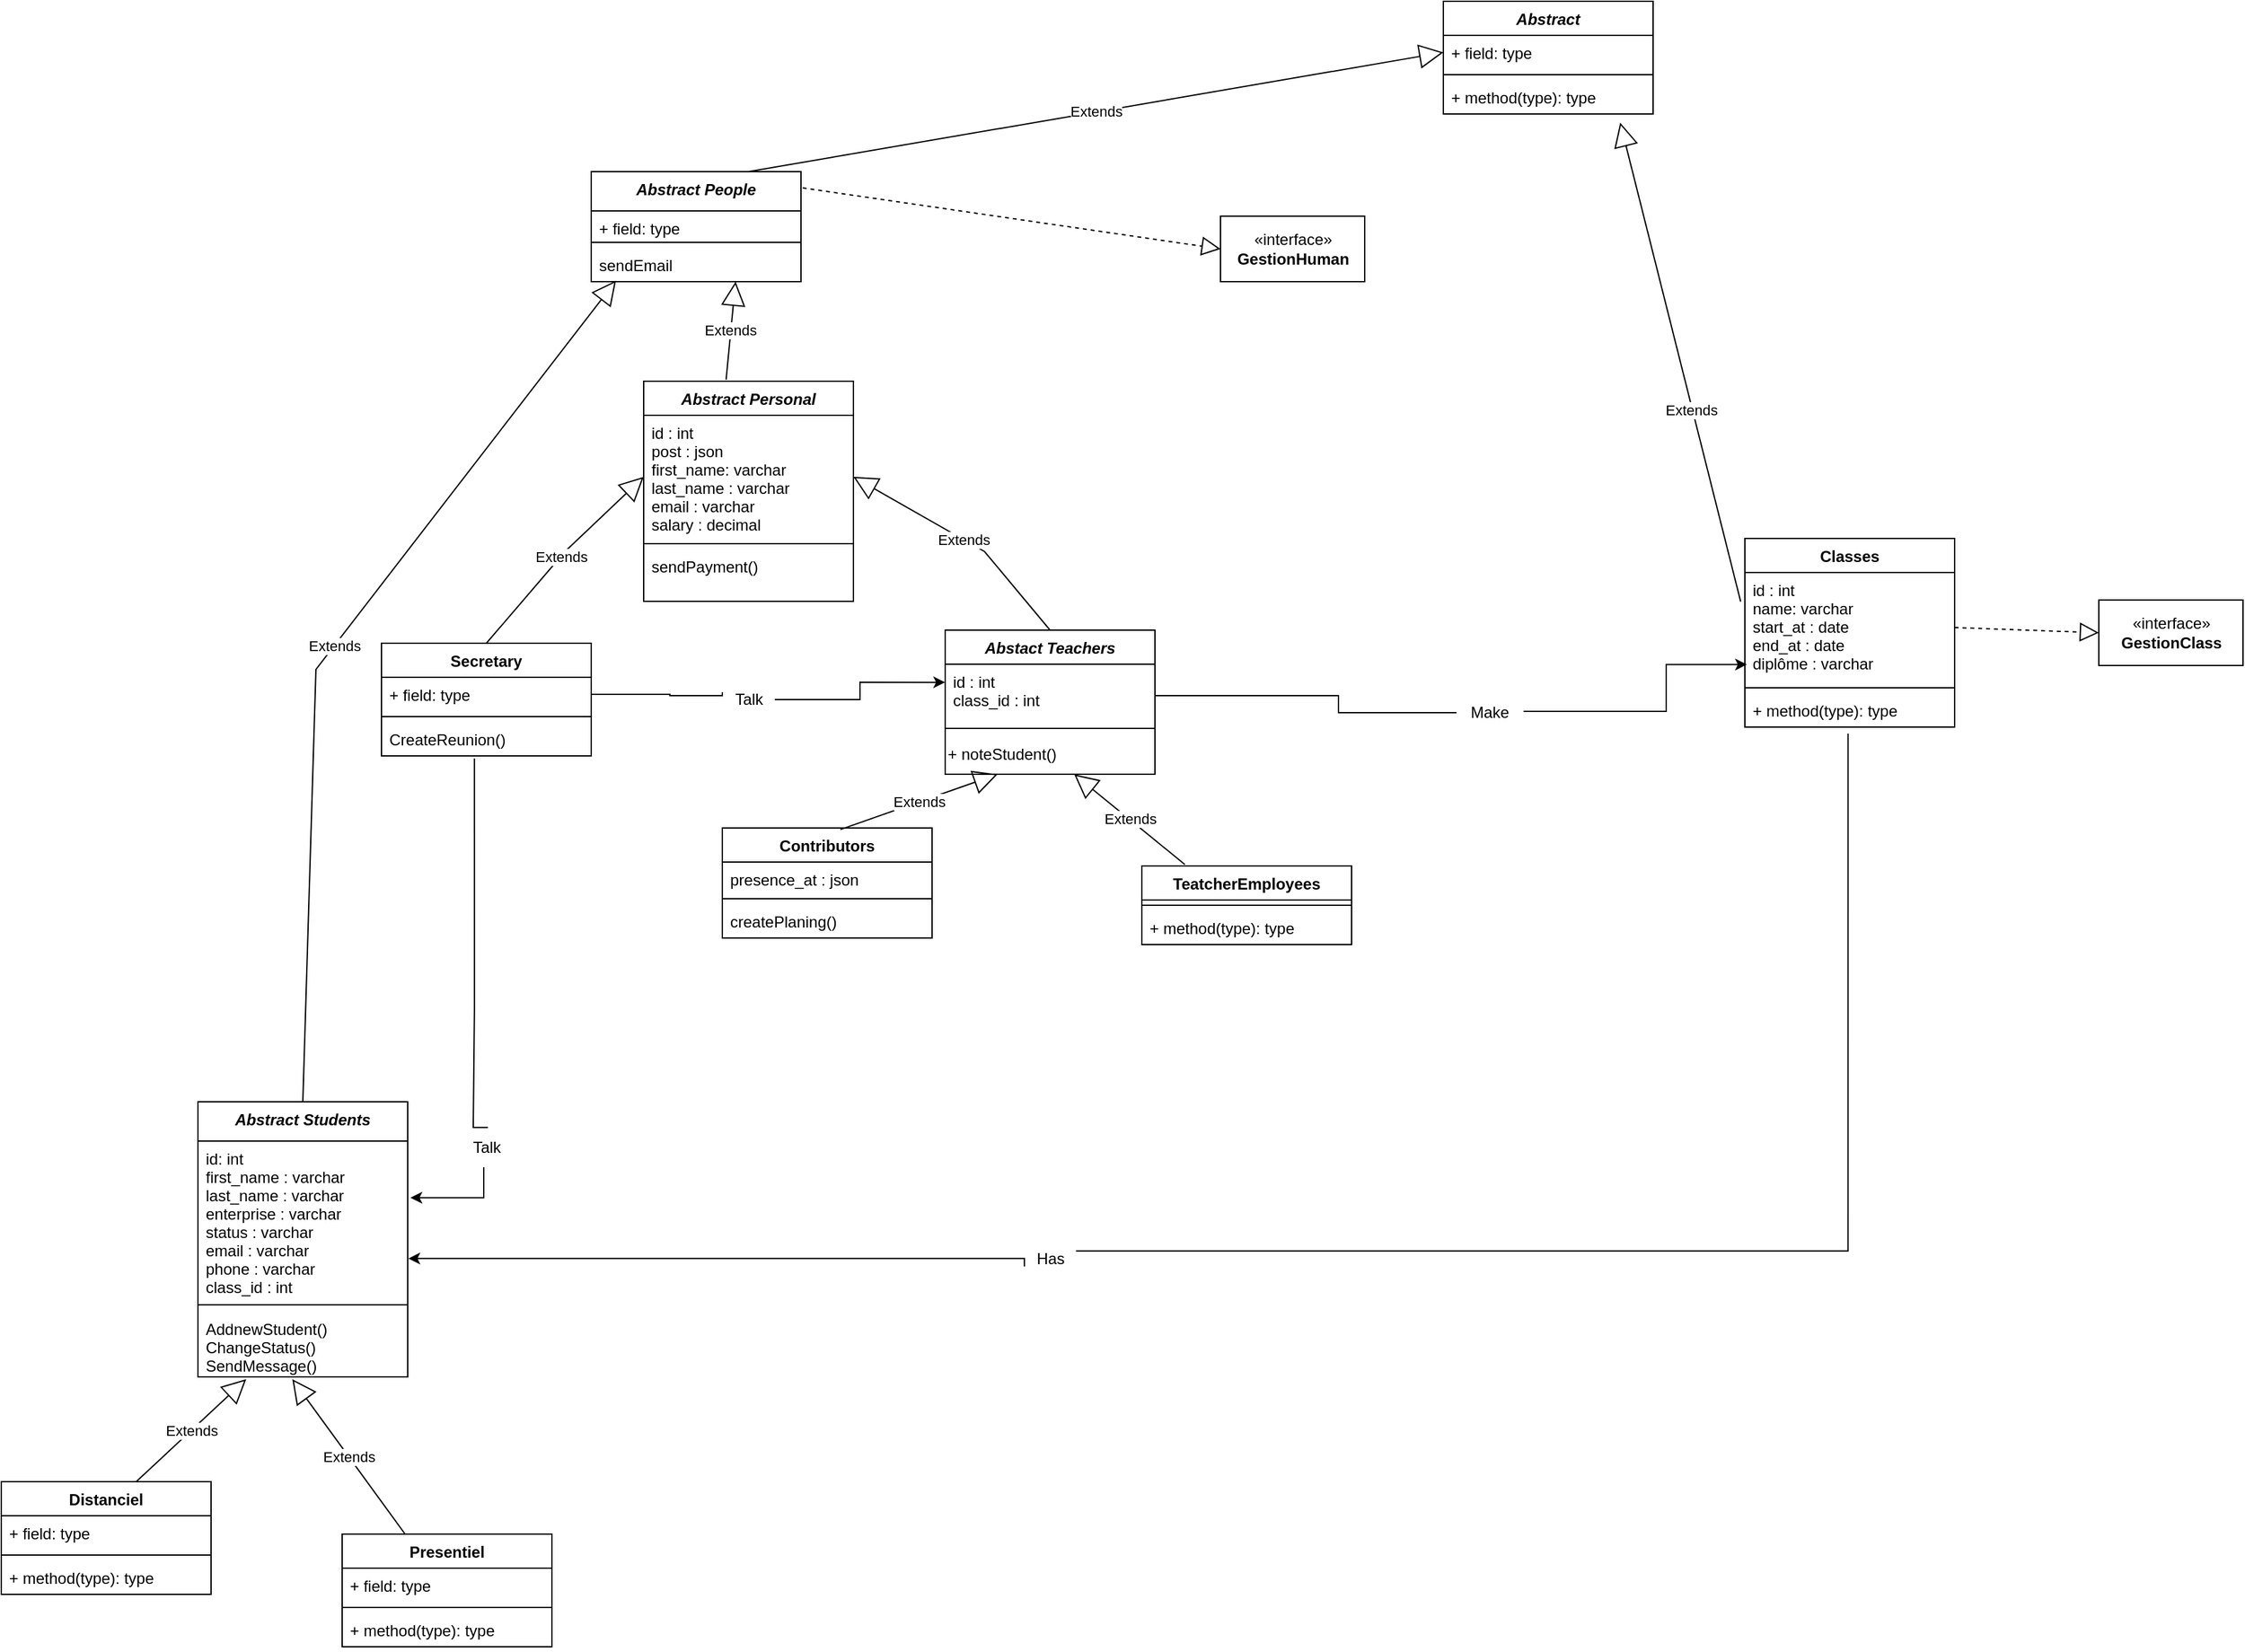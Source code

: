 <mxfile version="20.2.7" type="github">
  <diagram id="zi9SmSm2vzH9jf3Iy3Qq" name="Page-1">
    <mxGraphModel dx="2390" dy="2298" grid="1" gridSize="10" guides="1" tooltips="1" connect="1" arrows="1" fold="1" page="1" pageScale="1" pageWidth="1169" pageHeight="1654" math="0" shadow="0">
      <root>
        <mxCell id="0" />
        <mxCell id="1" parent="0" />
        <mxCell id="aC4myqWj9r63JjZcvoJ0-1" value="TeatcherEmployees" style="swimlane;fontStyle=1;align=center;verticalAlign=top;childLayout=stackLayout;horizontal=1;startSize=26;horizontalStack=0;resizeParent=1;resizeParentMax=0;resizeLast=0;collapsible=1;marginBottom=0;" parent="1" vertex="1">
          <mxGeometry x="820" y="420" width="160" height="60" as="geometry" />
        </mxCell>
        <mxCell id="aC4myqWj9r63JjZcvoJ0-3" value="" style="line;strokeWidth=1;fillColor=none;align=left;verticalAlign=middle;spacingTop=-1;spacingLeft=3;spacingRight=3;rotatable=0;labelPosition=right;points=[];portConstraint=eastwest;" parent="aC4myqWj9r63JjZcvoJ0-1" vertex="1">
          <mxGeometry y="26" width="160" height="8" as="geometry" />
        </mxCell>
        <mxCell id="aC4myqWj9r63JjZcvoJ0-4" value="+ method(type): type" style="text;strokeColor=none;fillColor=none;align=left;verticalAlign=top;spacingLeft=4;spacingRight=4;overflow=hidden;rotatable=0;points=[[0,0.5],[1,0.5]];portConstraint=eastwest;" parent="aC4myqWj9r63JjZcvoJ0-1" vertex="1">
          <mxGeometry y="34" width="160" height="26" as="geometry" />
        </mxCell>
        <mxCell id="aC4myqWj9r63JjZcvoJ0-5" value="Abstact Teachers" style="swimlane;fontStyle=3;align=center;verticalAlign=top;childLayout=stackLayout;horizontal=1;startSize=26;horizontalStack=0;resizeParent=1;resizeParentMax=0;resizeLast=0;collapsible=1;marginBottom=0;" parent="1" vertex="1">
          <mxGeometry x="670" y="240" width="160" height="110" as="geometry" />
        </mxCell>
        <mxCell id="aC4myqWj9r63JjZcvoJ0-6" value="id : int&#xa;class_id : int" style="text;strokeColor=none;fillColor=none;align=left;verticalAlign=top;spacingLeft=4;spacingRight=4;overflow=hidden;rotatable=0;points=[[0,0.5],[1,0.5]];portConstraint=eastwest;" parent="aC4myqWj9r63JjZcvoJ0-5" vertex="1">
          <mxGeometry y="26" width="160" height="44" as="geometry" />
        </mxCell>
        <mxCell id="aC4myqWj9r63JjZcvoJ0-7" value="" style="line;strokeWidth=1;fillColor=none;align=left;verticalAlign=middle;spacingTop=-1;spacingLeft=3;spacingRight=3;rotatable=0;labelPosition=right;points=[];portConstraint=eastwest;" parent="aC4myqWj9r63JjZcvoJ0-5" vertex="1">
          <mxGeometry y="70" width="160" height="10" as="geometry" />
        </mxCell>
        <mxCell id="XkjxzY4MeKNiRCZVV2jv-10" value="+ noteStudent()" style="text;html=1;align=left;verticalAlign=middle;resizable=0;points=[];autosize=1;strokeColor=none;fillColor=none;" vertex="1" parent="aC4myqWj9r63JjZcvoJ0-5">
          <mxGeometry y="80" width="160" height="30" as="geometry" />
        </mxCell>
        <mxCell id="aC4myqWj9r63JjZcvoJ0-9" value="Contributors" style="swimlane;fontStyle=1;align=center;verticalAlign=top;childLayout=stackLayout;horizontal=1;startSize=26;horizontalStack=0;resizeParent=1;resizeParentMax=0;resizeLast=0;collapsible=1;marginBottom=0;" parent="1" vertex="1">
          <mxGeometry x="500" y="391" width="160" height="84" as="geometry" />
        </mxCell>
        <mxCell id="aC4myqWj9r63JjZcvoJ0-10" value="presence_at : json " style="text;strokeColor=none;fillColor=none;align=left;verticalAlign=top;spacingLeft=4;spacingRight=4;overflow=hidden;rotatable=0;points=[[0,0.5],[1,0.5]];portConstraint=eastwest;" parent="aC4myqWj9r63JjZcvoJ0-9" vertex="1">
          <mxGeometry y="26" width="160" height="24" as="geometry" />
        </mxCell>
        <mxCell id="aC4myqWj9r63JjZcvoJ0-11" value="" style="line;strokeWidth=1;fillColor=none;align=left;verticalAlign=middle;spacingTop=-1;spacingLeft=3;spacingRight=3;rotatable=0;labelPosition=right;points=[];portConstraint=eastwest;" parent="aC4myqWj9r63JjZcvoJ0-9" vertex="1">
          <mxGeometry y="50" width="160" height="8" as="geometry" />
        </mxCell>
        <mxCell id="aC4myqWj9r63JjZcvoJ0-12" value="createPlaning()" style="text;strokeColor=none;fillColor=none;align=left;verticalAlign=top;spacingLeft=4;spacingRight=4;overflow=hidden;rotatable=0;points=[[0,0.5],[1,0.5]];portConstraint=eastwest;" parent="aC4myqWj9r63JjZcvoJ0-9" vertex="1">
          <mxGeometry y="58" width="160" height="26" as="geometry" />
        </mxCell>
        <mxCell id="aC4myqWj9r63JjZcvoJ0-13" value="Classes" style="swimlane;fontStyle=1;align=center;verticalAlign=top;childLayout=stackLayout;horizontal=1;startSize=26;horizontalStack=0;resizeParent=1;resizeParentMax=0;resizeLast=0;collapsible=1;marginBottom=0;" parent="1" vertex="1">
          <mxGeometry x="1280" y="170" width="160" height="144" as="geometry" />
        </mxCell>
        <mxCell id="aC4myqWj9r63JjZcvoJ0-14" value="id : int&#xa;name: varchar&#xa;start_at : date&#xa;end_at : date&#xa;diplôme : varchar" style="text;strokeColor=none;fillColor=none;align=left;verticalAlign=top;spacingLeft=4;spacingRight=4;overflow=hidden;rotatable=0;points=[[0,0.5],[1,0.5]];portConstraint=eastwest;" parent="aC4myqWj9r63JjZcvoJ0-13" vertex="1">
          <mxGeometry y="26" width="160" height="84" as="geometry" />
        </mxCell>
        <mxCell id="aC4myqWj9r63JjZcvoJ0-15" value="" style="line;strokeWidth=1;fillColor=none;align=left;verticalAlign=middle;spacingTop=-1;spacingLeft=3;spacingRight=3;rotatable=0;labelPosition=right;points=[];portConstraint=eastwest;" parent="aC4myqWj9r63JjZcvoJ0-13" vertex="1">
          <mxGeometry y="110" width="160" height="8" as="geometry" />
        </mxCell>
        <mxCell id="aC4myqWj9r63JjZcvoJ0-16" value="+ method(type): type" style="text;strokeColor=none;fillColor=none;align=left;verticalAlign=top;spacingLeft=4;spacingRight=4;overflow=hidden;rotatable=0;points=[[0,0.5],[1,0.5]];portConstraint=eastwest;" parent="aC4myqWj9r63JjZcvoJ0-13" vertex="1">
          <mxGeometry y="118" width="160" height="26" as="geometry" />
        </mxCell>
        <mxCell id="aC4myqWj9r63JjZcvoJ0-53" style="edgeStyle=orthogonalEdgeStyle;rounded=0;orthogonalLoop=1;jettySize=auto;html=1;entryX=1.013;entryY=0.36;entryDx=0;entryDy=0;entryPerimeter=0;startArrow=none;exitX=0.45;exitY=1;exitDx=0;exitDy=0;exitPerimeter=0;" parent="1" source="aC4myqWj9r63JjZcvoJ0-54" target="aC4myqWj9r63JjZcvoJ0-22" edge="1">
          <mxGeometry relative="1" as="geometry">
            <mxPoint x="390" y="680.8" as="targetPoint" />
            <Array as="points">
              <mxPoint x="318" y="673" />
            </Array>
          </mxGeometry>
        </mxCell>
        <mxCell id="aC4myqWj9r63JjZcvoJ0-17" value="Secretary" style="swimlane;fontStyle=1;align=center;verticalAlign=top;childLayout=stackLayout;horizontal=1;startSize=26;horizontalStack=0;resizeParent=1;resizeParentMax=0;resizeLast=0;collapsible=1;marginBottom=0;" parent="1" vertex="1">
          <mxGeometry x="240" y="250" width="160" height="86" as="geometry" />
        </mxCell>
        <mxCell id="aC4myqWj9r63JjZcvoJ0-18" value="+ field: type" style="text;strokeColor=none;fillColor=none;align=left;verticalAlign=top;spacingLeft=4;spacingRight=4;overflow=hidden;rotatable=0;points=[[0,0.5],[1,0.5]];portConstraint=eastwest;" parent="aC4myqWj9r63JjZcvoJ0-17" vertex="1">
          <mxGeometry y="26" width="160" height="26" as="geometry" />
        </mxCell>
        <mxCell id="aC4myqWj9r63JjZcvoJ0-19" value="" style="line;strokeWidth=1;fillColor=none;align=left;verticalAlign=middle;spacingTop=-1;spacingLeft=3;spacingRight=3;rotatable=0;labelPosition=right;points=[];portConstraint=eastwest;" parent="aC4myqWj9r63JjZcvoJ0-17" vertex="1">
          <mxGeometry y="52" width="160" height="8" as="geometry" />
        </mxCell>
        <mxCell id="aC4myqWj9r63JjZcvoJ0-20" value="CreateReunion()" style="text;strokeColor=none;fillColor=none;align=left;verticalAlign=top;spacingLeft=4;spacingRight=4;overflow=hidden;rotatable=0;points=[[0,0.5],[1,0.5]];portConstraint=eastwest;" parent="aC4myqWj9r63JjZcvoJ0-17" vertex="1">
          <mxGeometry y="60" width="160" height="26" as="geometry" />
        </mxCell>
        <mxCell id="aC4myqWj9r63JjZcvoJ0-21" value="Abstract Students" style="swimlane;fontStyle=3;align=center;verticalAlign=top;childLayout=stackLayout;horizontal=1;startSize=30;horizontalStack=0;resizeParent=1;resizeParentMax=0;resizeLast=0;collapsible=1;marginBottom=0;" parent="1" vertex="1">
          <mxGeometry x="100" y="600" width="160" height="210" as="geometry" />
        </mxCell>
        <mxCell id="aC4myqWj9r63JjZcvoJ0-22" value="id: int&#xa;first_name : varchar&#xa;last_name : varchar&#xa;enterprise : varchar&#xa;status : varchar&#xa;email : varchar&#xa;phone : varchar&#xa;class_id : int" style="text;strokeColor=none;fillColor=none;align=left;verticalAlign=top;spacingLeft=4;spacingRight=4;overflow=hidden;rotatable=0;points=[[0,0.5],[1,0.5]];portConstraint=eastwest;" parent="aC4myqWj9r63JjZcvoJ0-21" vertex="1">
          <mxGeometry y="30" width="160" height="120" as="geometry" />
        </mxCell>
        <mxCell id="aC4myqWj9r63JjZcvoJ0-23" value="" style="line;strokeWidth=1;fillColor=none;align=left;verticalAlign=middle;spacingTop=-1;spacingLeft=3;spacingRight=3;rotatable=0;labelPosition=right;points=[];portConstraint=eastwest;" parent="aC4myqWj9r63JjZcvoJ0-21" vertex="1">
          <mxGeometry y="150" width="160" height="10" as="geometry" />
        </mxCell>
        <mxCell id="aC4myqWj9r63JjZcvoJ0-24" value="AddnewStudent()&#xa;ChangeStatus()&#xa;SendMessage()" style="text;strokeColor=none;fillColor=none;align=left;verticalAlign=top;spacingLeft=4;spacingRight=4;overflow=hidden;rotatable=0;points=[[0,0.5],[1,0.5]];portConstraint=eastwest;" parent="aC4myqWj9r63JjZcvoJ0-21" vertex="1">
          <mxGeometry y="160" width="160" height="50" as="geometry" />
        </mxCell>
        <mxCell id="aC4myqWj9r63JjZcvoJ0-25" style="edgeStyle=orthogonalEdgeStyle;rounded=0;orthogonalLoop=1;jettySize=auto;html=1;exitX=0.01;exitY=0.693;exitDx=0;exitDy=0;entryX=1.003;entryY=0.747;entryDx=0;entryDy=0;entryPerimeter=0;startArrow=none;exitPerimeter=0;" parent="1" source="aC4myqWj9r63JjZcvoJ0-26" target="aC4myqWj9r63JjZcvoJ0-22" edge="1">
          <mxGeometry relative="1" as="geometry">
            <Array as="points">
              <mxPoint x="730" y="720" />
            </Array>
          </mxGeometry>
        </mxCell>
        <mxCell id="aC4myqWj9r63JjZcvoJ0-26" value="Has" style="text;html=1;align=center;verticalAlign=middle;resizable=0;points=[];autosize=1;strokeColor=none;fillColor=none;" parent="1" vertex="1">
          <mxGeometry x="730" y="705" width="40" height="30" as="geometry" />
        </mxCell>
        <mxCell id="aC4myqWj9r63JjZcvoJ0-27" value="" style="edgeStyle=orthogonalEdgeStyle;rounded=0;orthogonalLoop=1;jettySize=auto;html=1;exitX=0.492;exitY=1.19;exitDx=0;exitDy=0;entryX=0.995;entryY=0.295;entryDx=0;entryDy=0;entryPerimeter=0;endArrow=none;exitPerimeter=0;" parent="1" source="aC4myqWj9r63JjZcvoJ0-16" target="aC4myqWj9r63JjZcvoJ0-26" edge="1">
          <mxGeometry relative="1" as="geometry">
            <mxPoint x="830" y="639" as="sourcePoint" />
            <mxPoint x="529.2" y="643.45" as="targetPoint" />
            <Array as="points">
              <mxPoint x="1359" y="714" />
            </Array>
          </mxGeometry>
        </mxCell>
        <mxCell id="aC4myqWj9r63JjZcvoJ0-28" value="Extends" style="endArrow=block;endSize=16;endFill=0;html=1;rounded=0;exitX=0.205;exitY=-0.019;exitDx=0;exitDy=0;exitPerimeter=0;" parent="1" source="aC4myqWj9r63JjZcvoJ0-1" target="XkjxzY4MeKNiRCZVV2jv-10" edge="1">
          <mxGeometry width="160" relative="1" as="geometry">
            <mxPoint x="500" y="561" as="sourcePoint" />
            <mxPoint x="332" y="467.39" as="targetPoint" />
          </mxGeometry>
        </mxCell>
        <mxCell id="aC4myqWj9r63JjZcvoJ0-29" value="Extends" style="endArrow=block;endSize=16;endFill=0;html=1;rounded=0;exitX=0.563;exitY=0.014;exitDx=0;exitDy=0;exitPerimeter=0;entryX=0.25;entryY=1;entryDx=0;entryDy=0;" parent="1" source="aC4myqWj9r63JjZcvoJ0-9" target="aC4myqWj9r63JjZcvoJ0-5" edge="1">
          <mxGeometry width="160" relative="1" as="geometry">
            <mxPoint x="500" y="561" as="sourcePoint" />
            <mxPoint x="283.2" y="469.808" as="targetPoint" />
          </mxGeometry>
        </mxCell>
        <mxCell id="aC4myqWj9r63JjZcvoJ0-33" style="edgeStyle=orthogonalEdgeStyle;rounded=0;orthogonalLoop=1;jettySize=auto;html=1;entryX=0.01;entryY=0.836;entryDx=0;entryDy=0;entryPerimeter=0;startArrow=none;exitX=1.024;exitY=0.467;exitDx=0;exitDy=0;exitPerimeter=0;" parent="1" source="aC4myqWj9r63JjZcvoJ0-34" target="aC4myqWj9r63JjZcvoJ0-14" edge="1">
          <mxGeometry relative="1" as="geometry">
            <Array as="points">
              <mxPoint x="1220" y="302" />
              <mxPoint x="1220" y="266" />
            </Array>
          </mxGeometry>
        </mxCell>
        <mxCell id="aC4myqWj9r63JjZcvoJ0-34" value="Make" style="text;html=1;align=center;verticalAlign=middle;resizable=0;points=[];autosize=1;strokeColor=none;fillColor=none;" parent="1" vertex="1">
          <mxGeometry x="1060" y="288" width="50" height="30" as="geometry" />
        </mxCell>
        <mxCell id="aC4myqWj9r63JjZcvoJ0-35" value="" style="edgeStyle=orthogonalEdgeStyle;rounded=0;orthogonalLoop=1;jettySize=auto;html=1;endArrow=none;exitX=1;exitY=0.5;exitDx=0;exitDy=0;" parent="1" source="aC4myqWj9r63JjZcvoJ0-6" target="aC4myqWj9r63JjZcvoJ0-34" edge="1">
          <mxGeometry relative="1" as="geometry">
            <mxPoint x="400" y="420" as="sourcePoint" />
            <mxPoint x="826.48" y="624.216" as="targetPoint" />
            <Array as="points">
              <mxPoint x="830" y="290" />
              <mxPoint x="970" y="290" />
              <mxPoint x="970" y="303" />
            </Array>
          </mxGeometry>
        </mxCell>
        <mxCell id="aC4myqWj9r63JjZcvoJ0-43" value="Abstract Personal" style="swimlane;fontStyle=3;align=center;verticalAlign=top;childLayout=stackLayout;horizontal=1;startSize=26;horizontalStack=0;resizeParent=1;resizeParentMax=0;resizeLast=0;collapsible=1;marginBottom=0;" parent="1" vertex="1">
          <mxGeometry x="440" y="50" width="160" height="168" as="geometry" />
        </mxCell>
        <mxCell id="aC4myqWj9r63JjZcvoJ0-44" value="id : int&#xa;post : json&#xa;first_name: varchar&#xa;last_name : varchar&#xa;email : varchar&#xa;salary : decimal" style="text;strokeColor=none;fillColor=none;align=left;verticalAlign=top;spacingLeft=4;spacingRight=4;overflow=hidden;rotatable=0;points=[[0,0.5],[1,0.5]];portConstraint=eastwest;" parent="aC4myqWj9r63JjZcvoJ0-43" vertex="1">
          <mxGeometry y="26" width="160" height="94" as="geometry" />
        </mxCell>
        <mxCell id="aC4myqWj9r63JjZcvoJ0-45" value="" style="line;strokeWidth=1;fillColor=none;align=left;verticalAlign=middle;spacingTop=-1;spacingLeft=3;spacingRight=3;rotatable=0;labelPosition=right;points=[];portConstraint=eastwest;" parent="aC4myqWj9r63JjZcvoJ0-43" vertex="1">
          <mxGeometry y="120" width="160" height="8" as="geometry" />
        </mxCell>
        <mxCell id="aC4myqWj9r63JjZcvoJ0-46" value="sendPayment()" style="text;strokeColor=none;fillColor=none;align=left;verticalAlign=top;spacingLeft=4;spacingRight=4;overflow=hidden;rotatable=0;points=[[0,0.5],[1,0.5]];portConstraint=eastwest;" parent="aC4myqWj9r63JjZcvoJ0-43" vertex="1">
          <mxGeometry y="128" width="160" height="40" as="geometry" />
        </mxCell>
        <mxCell id="aC4myqWj9r63JjZcvoJ0-48" value="Extends" style="endArrow=block;endSize=16;endFill=0;html=1;rounded=0;exitX=0.5;exitY=0;exitDx=0;exitDy=0;entryX=1;entryY=0.5;entryDx=0;entryDy=0;" parent="1" source="aC4myqWj9r63JjZcvoJ0-5" target="aC4myqWj9r63JjZcvoJ0-44" edge="1">
          <mxGeometry width="160" relative="1" as="geometry">
            <mxPoint x="170.08" y="566.596" as="sourcePoint" />
            <mxPoint x="293.2" y="479.808" as="targetPoint" />
            <Array as="points">
              <mxPoint x="700" y="180" />
            </Array>
          </mxGeometry>
        </mxCell>
        <mxCell id="aC4myqWj9r63JjZcvoJ0-49" value="Extends" style="endArrow=block;endSize=16;endFill=0;html=1;rounded=0;exitX=0.5;exitY=0;exitDx=0;exitDy=0;entryX=0;entryY=0.5;entryDx=0;entryDy=0;" parent="1" source="aC4myqWj9r63JjZcvoJ0-17" target="aC4myqWj9r63JjZcvoJ0-44" edge="1">
          <mxGeometry width="160" relative="1" as="geometry">
            <mxPoint x="180.08" y="495.596" as="sourcePoint" />
            <mxPoint x="303.2" y="408.808" as="targetPoint" />
            <Array as="points">
              <mxPoint x="380" y="180" />
            </Array>
          </mxGeometry>
        </mxCell>
        <mxCell id="aC4myqWj9r63JjZcvoJ0-50" style="edgeStyle=orthogonalEdgeStyle;rounded=0;orthogonalLoop=1;jettySize=auto;html=1;exitX=1;exitY=0.5;exitDx=0;exitDy=0;entryX=0;entryY=0.314;entryDx=0;entryDy=0;entryPerimeter=0;startArrow=none;" parent="1" source="aC4myqWj9r63JjZcvoJ0-51" target="aC4myqWj9r63JjZcvoJ0-6" edge="1">
          <mxGeometry relative="1" as="geometry" />
        </mxCell>
        <mxCell id="aC4myqWj9r63JjZcvoJ0-51" value="Talk" style="text;html=1;align=center;verticalAlign=middle;resizable=0;points=[];autosize=1;strokeColor=none;fillColor=none;" parent="1" vertex="1">
          <mxGeometry x="500" y="278" width="40" height="30" as="geometry" />
        </mxCell>
        <mxCell id="aC4myqWj9r63JjZcvoJ0-52" value="" style="edgeStyle=orthogonalEdgeStyle;rounded=0;orthogonalLoop=1;jettySize=auto;html=1;exitX=1;exitY=0.5;exitDx=0;exitDy=0;entryX=0;entryY=0.314;entryDx=0;entryDy=0;entryPerimeter=0;endArrow=none;" parent="1" source="aC4myqWj9r63JjZcvoJ0-18" target="aC4myqWj9r63JjZcvoJ0-51" edge="1">
          <mxGeometry relative="1" as="geometry">
            <mxPoint x="190" y="420" as="sourcePoint" />
            <mxPoint x="240" y="420.816" as="targetPoint" />
            <Array as="points">
              <mxPoint x="460" y="289" />
              <mxPoint x="460" y="290" />
              <mxPoint x="500" y="290" />
            </Array>
          </mxGeometry>
        </mxCell>
        <mxCell id="aC4myqWj9r63JjZcvoJ0-54" value="Talk" style="text;html=1;align=center;verticalAlign=middle;resizable=0;points=[];autosize=1;strokeColor=none;fillColor=none;" parent="1" vertex="1">
          <mxGeometry x="300" y="620" width="40" height="30" as="geometry" />
        </mxCell>
        <mxCell id="aC4myqWj9r63JjZcvoJ0-55" value="" style="edgeStyle=orthogonalEdgeStyle;rounded=0;orthogonalLoop=1;jettySize=auto;html=1;entryX=0.53;entryY=-0.013;entryDx=0;entryDy=0;entryPerimeter=0;endArrow=none;exitX=0.443;exitY=1.077;exitDx=0;exitDy=0;exitPerimeter=0;" parent="1" source="aC4myqWj9r63JjZcvoJ0-20" target="aC4myqWj9r63JjZcvoJ0-54" edge="1">
          <mxGeometry relative="1" as="geometry">
            <mxPoint x="499.2" y="708.01" as="targetPoint" />
            <mxPoint x="40" y="467" as="sourcePoint" />
            <Array as="points">
              <mxPoint x="311" y="530" />
              <mxPoint x="310" y="620" />
            </Array>
          </mxGeometry>
        </mxCell>
        <mxCell id="aC4myqWj9r63JjZcvoJ0-56" value="Presentiel" style="swimlane;fontStyle=1;align=center;verticalAlign=top;childLayout=stackLayout;horizontal=1;startSize=26;horizontalStack=0;resizeParent=1;resizeParentMax=0;resizeLast=0;collapsible=1;marginBottom=0;" parent="1" vertex="1">
          <mxGeometry x="210" y="930" width="160" height="86" as="geometry" />
        </mxCell>
        <mxCell id="aC4myqWj9r63JjZcvoJ0-57" value="+ field: type" style="text;strokeColor=none;fillColor=none;align=left;verticalAlign=top;spacingLeft=4;spacingRight=4;overflow=hidden;rotatable=0;points=[[0,0.5],[1,0.5]];portConstraint=eastwest;" parent="aC4myqWj9r63JjZcvoJ0-56" vertex="1">
          <mxGeometry y="26" width="160" height="26" as="geometry" />
        </mxCell>
        <mxCell id="aC4myqWj9r63JjZcvoJ0-58" value="" style="line;strokeWidth=1;fillColor=none;align=left;verticalAlign=middle;spacingTop=-1;spacingLeft=3;spacingRight=3;rotatable=0;labelPosition=right;points=[];portConstraint=eastwest;" parent="aC4myqWj9r63JjZcvoJ0-56" vertex="1">
          <mxGeometry y="52" width="160" height="8" as="geometry" />
        </mxCell>
        <mxCell id="aC4myqWj9r63JjZcvoJ0-59" value="+ method(type): type" style="text;strokeColor=none;fillColor=none;align=left;verticalAlign=top;spacingLeft=4;spacingRight=4;overflow=hidden;rotatable=0;points=[[0,0.5],[1,0.5]];portConstraint=eastwest;" parent="aC4myqWj9r63JjZcvoJ0-56" vertex="1">
          <mxGeometry y="60" width="160" height="26" as="geometry" />
        </mxCell>
        <mxCell id="aC4myqWj9r63JjZcvoJ0-64" value="Distanciel" style="swimlane;fontStyle=1;align=center;verticalAlign=top;childLayout=stackLayout;horizontal=1;startSize=26;horizontalStack=0;resizeParent=1;resizeParentMax=0;resizeLast=0;collapsible=1;marginBottom=0;" parent="1" vertex="1">
          <mxGeometry x="-50" y="890" width="160" height="86" as="geometry" />
        </mxCell>
        <mxCell id="aC4myqWj9r63JjZcvoJ0-65" value="+ field: type" style="text;strokeColor=none;fillColor=none;align=left;verticalAlign=top;spacingLeft=4;spacingRight=4;overflow=hidden;rotatable=0;points=[[0,0.5],[1,0.5]];portConstraint=eastwest;" parent="aC4myqWj9r63JjZcvoJ0-64" vertex="1">
          <mxGeometry y="26" width="160" height="26" as="geometry" />
        </mxCell>
        <mxCell id="aC4myqWj9r63JjZcvoJ0-66" value="" style="line;strokeWidth=1;fillColor=none;align=left;verticalAlign=middle;spacingTop=-1;spacingLeft=3;spacingRight=3;rotatable=0;labelPosition=right;points=[];portConstraint=eastwest;" parent="aC4myqWj9r63JjZcvoJ0-64" vertex="1">
          <mxGeometry y="52" width="160" height="8" as="geometry" />
        </mxCell>
        <mxCell id="aC4myqWj9r63JjZcvoJ0-67" value="+ method(type): type" style="text;strokeColor=none;fillColor=none;align=left;verticalAlign=top;spacingLeft=4;spacingRight=4;overflow=hidden;rotatable=0;points=[[0,0.5],[1,0.5]];portConstraint=eastwest;" parent="aC4myqWj9r63JjZcvoJ0-64" vertex="1">
          <mxGeometry y="60" width="160" height="26" as="geometry" />
        </mxCell>
        <mxCell id="aC4myqWj9r63JjZcvoJ0-69" value="Extends" style="endArrow=block;endSize=16;endFill=0;html=1;rounded=0;exitX=0.643;exitY=0;exitDx=0;exitDy=0;exitPerimeter=0;entryX=0.23;entryY=1.036;entryDx=0;entryDy=0;entryPerimeter=0;" parent="1" source="aC4myqWj9r63JjZcvoJ0-64" target="aC4myqWj9r63JjZcvoJ0-24" edge="1">
          <mxGeometry width="160" relative="1" as="geometry">
            <mxPoint x="500" y="890" as="sourcePoint" />
            <mxPoint x="660" y="890" as="targetPoint" />
          </mxGeometry>
        </mxCell>
        <mxCell id="aC4myqWj9r63JjZcvoJ0-70" value="Extends" style="endArrow=block;endSize=16;endFill=0;html=1;rounded=0;exitX=0.3;exitY=0;exitDx=0;exitDy=0;exitPerimeter=0;entryX=0.45;entryY=1.036;entryDx=0;entryDy=0;entryPerimeter=0;" parent="1" source="aC4myqWj9r63JjZcvoJ0-56" target="aC4myqWj9r63JjZcvoJ0-24" edge="1">
          <mxGeometry width="160" relative="1" as="geometry">
            <mxPoint x="502.88" y="880" as="sourcePoint" />
            <mxPoint x="546.8" y="812.8" as="targetPoint" />
          </mxGeometry>
        </mxCell>
        <mxCell id="XkjxzY4MeKNiRCZVV2jv-2" value="Abstract People" style="swimlane;fontStyle=3;align=center;verticalAlign=top;childLayout=stackLayout;horizontal=1;startSize=30;horizontalStack=0;resizeParent=1;resizeParentMax=0;resizeLast=0;collapsible=1;marginBottom=0;" vertex="1" parent="1">
          <mxGeometry x="400" y="-110" width="160" height="84" as="geometry" />
        </mxCell>
        <mxCell id="XkjxzY4MeKNiRCZVV2jv-3" value="+ field: type" style="text;strokeColor=none;fillColor=none;align=left;verticalAlign=top;spacingLeft=4;spacingRight=4;overflow=hidden;rotatable=0;points=[[0,0.5],[1,0.5]];portConstraint=eastwest;" vertex="1" parent="XkjxzY4MeKNiRCZVV2jv-2">
          <mxGeometry y="30" width="160" height="20" as="geometry" />
        </mxCell>
        <mxCell id="XkjxzY4MeKNiRCZVV2jv-4" value="" style="line;strokeWidth=1;fillColor=none;align=left;verticalAlign=middle;spacingTop=-1;spacingLeft=3;spacingRight=3;rotatable=0;labelPosition=right;points=[];portConstraint=eastwest;" vertex="1" parent="XkjxzY4MeKNiRCZVV2jv-2">
          <mxGeometry y="50" width="160" height="8" as="geometry" />
        </mxCell>
        <mxCell id="XkjxzY4MeKNiRCZVV2jv-5" value="sendEmail" style="text;strokeColor=none;fillColor=none;align=left;verticalAlign=top;spacingLeft=4;spacingRight=4;overflow=hidden;rotatable=0;points=[[0,0.5],[1,0.5]];portConstraint=eastwest;" vertex="1" parent="XkjxzY4MeKNiRCZVV2jv-2">
          <mxGeometry y="58" width="160" height="26" as="geometry" />
        </mxCell>
        <mxCell id="XkjxzY4MeKNiRCZVV2jv-6" value="Extends" style="endArrow=block;endSize=16;endFill=0;html=1;rounded=0;entryX=0.118;entryY=0.969;entryDx=0;entryDy=0;exitX=0.5;exitY=0;exitDx=0;exitDy=0;entryPerimeter=0;" edge="1" parent="1" source="aC4myqWj9r63JjZcvoJ0-21" target="XkjxzY4MeKNiRCZVV2jv-5">
          <mxGeometry width="160" relative="1" as="geometry">
            <mxPoint x="180" y="350" as="sourcePoint" />
            <mxPoint x="329" y="133" as="targetPoint" />
            <Array as="points">
              <mxPoint x="190" y="270" />
            </Array>
          </mxGeometry>
        </mxCell>
        <mxCell id="XkjxzY4MeKNiRCZVV2jv-7" value="Extends" style="endArrow=block;endSize=16;endFill=0;html=1;rounded=0;exitX=0.393;exitY=-0.007;exitDx=0;exitDy=0;entryX=0.688;entryY=1;entryDx=0;entryDy=0;exitPerimeter=0;entryPerimeter=0;" edge="1" parent="1" source="aC4myqWj9r63JjZcvoJ0-43" target="XkjxzY4MeKNiRCZVV2jv-5">
          <mxGeometry width="160" relative="1" as="geometry">
            <mxPoint x="340" y="270" as="sourcePoint" />
            <mxPoint x="460" y="143" as="targetPoint" />
            <Array as="points" />
          </mxGeometry>
        </mxCell>
        <mxCell id="XkjxzY4MeKNiRCZVV2jv-8" value="«interface»&lt;br&gt;&lt;b&gt;GestionHuman&lt;/b&gt;" style="html=1;" vertex="1" parent="1">
          <mxGeometry x="880" y="-76" width="110" height="50" as="geometry" />
        </mxCell>
        <mxCell id="XkjxzY4MeKNiRCZVV2jv-9" value="" style="endArrow=block;dashed=1;endFill=0;endSize=12;html=1;rounded=0;exitX=1.008;exitY=0.148;exitDx=0;exitDy=0;exitPerimeter=0;entryX=0;entryY=0.5;entryDx=0;entryDy=0;" edge="1" parent="1" source="XkjxzY4MeKNiRCZVV2jv-2" target="XkjxzY4MeKNiRCZVV2jv-8">
          <mxGeometry width="160" relative="1" as="geometry">
            <mxPoint x="680" y="-20" as="sourcePoint" />
            <mxPoint x="840" y="-20" as="targetPoint" />
          </mxGeometry>
        </mxCell>
        <mxCell id="XkjxzY4MeKNiRCZVV2jv-11" value="Abstract" style="swimlane;fontStyle=3;align=center;verticalAlign=top;childLayout=stackLayout;horizontal=1;startSize=26;horizontalStack=0;resizeParent=1;resizeParentMax=0;resizeLast=0;collapsible=1;marginBottom=0;" vertex="1" parent="1">
          <mxGeometry x="1050" y="-240" width="160" height="86" as="geometry" />
        </mxCell>
        <mxCell id="XkjxzY4MeKNiRCZVV2jv-12" value="+ field: type" style="text;strokeColor=none;fillColor=none;align=left;verticalAlign=top;spacingLeft=4;spacingRight=4;overflow=hidden;rotatable=0;points=[[0,0.5],[1,0.5]];portConstraint=eastwest;" vertex="1" parent="XkjxzY4MeKNiRCZVV2jv-11">
          <mxGeometry y="26" width="160" height="26" as="geometry" />
        </mxCell>
        <mxCell id="XkjxzY4MeKNiRCZVV2jv-13" value="" style="line;strokeWidth=1;fillColor=none;align=left;verticalAlign=middle;spacingTop=-1;spacingLeft=3;spacingRight=3;rotatable=0;labelPosition=right;points=[];portConstraint=eastwest;" vertex="1" parent="XkjxzY4MeKNiRCZVV2jv-11">
          <mxGeometry y="52" width="160" height="8" as="geometry" />
        </mxCell>
        <mxCell id="XkjxzY4MeKNiRCZVV2jv-14" value="+ method(type): type" style="text;strokeColor=none;fillColor=none;align=left;verticalAlign=top;spacingLeft=4;spacingRight=4;overflow=hidden;rotatable=0;points=[[0,0.5],[1,0.5]];portConstraint=eastwest;" vertex="1" parent="XkjxzY4MeKNiRCZVV2jv-11">
          <mxGeometry y="60" width="160" height="26" as="geometry" />
        </mxCell>
        <mxCell id="XkjxzY4MeKNiRCZVV2jv-15" value="«interface»&lt;br&gt;&lt;b&gt;GestionClass&lt;/b&gt;" style="html=1;" vertex="1" parent="1">
          <mxGeometry x="1550" y="217" width="110" height="50" as="geometry" />
        </mxCell>
        <mxCell id="XkjxzY4MeKNiRCZVV2jv-17" value="" style="endArrow=block;dashed=1;endFill=0;endSize=12;html=1;rounded=0;exitX=1;exitY=0.5;exitDx=0;exitDy=0;entryX=0;entryY=0.5;entryDx=0;entryDy=0;" edge="1" parent="1" source="aC4myqWj9r63JjZcvoJ0-14" target="XkjxzY4MeKNiRCZVV2jv-15">
          <mxGeometry width="160" relative="1" as="geometry">
            <mxPoint x="1030" y="350" as="sourcePoint" />
            <mxPoint x="1190" y="350" as="targetPoint" />
          </mxGeometry>
        </mxCell>
        <mxCell id="XkjxzY4MeKNiRCZVV2jv-18" value="Extends" style="endArrow=block;endSize=16;endFill=0;html=1;rounded=0;exitX=0.75;exitY=0;exitDx=0;exitDy=0;entryX=0;entryY=0.5;entryDx=0;entryDy=0;" edge="1" parent="1" source="XkjxzY4MeKNiRCZVV2jv-2" target="XkjxzY4MeKNiRCZVV2jv-12">
          <mxGeometry width="160" relative="1" as="geometry">
            <mxPoint x="450" y="-10" as="sourcePoint" />
            <mxPoint x="610" y="-10" as="targetPoint" />
          </mxGeometry>
        </mxCell>
        <mxCell id="XkjxzY4MeKNiRCZVV2jv-19" value="Extends" style="endArrow=block;endSize=16;endFill=0;html=1;rounded=0;exitX=-0.02;exitY=0.265;exitDx=0;exitDy=0;exitPerimeter=0;entryX=0.843;entryY=1.253;entryDx=0;entryDy=0;entryPerimeter=0;" edge="1" parent="1" source="aC4myqWj9r63JjZcvoJ0-14" target="XkjxzY4MeKNiRCZVV2jv-14">
          <mxGeometry x="-0.199" y="1" width="160" relative="1" as="geometry">
            <mxPoint x="450" y="470" as="sourcePoint" />
            <mxPoint x="610" y="470" as="targetPoint" />
            <Array as="points" />
            <mxPoint as="offset" />
          </mxGeometry>
        </mxCell>
      </root>
    </mxGraphModel>
  </diagram>
</mxfile>
